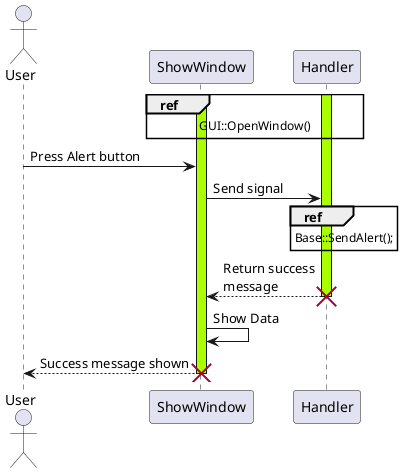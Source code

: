 @startuml
actor User


ref over ShowWindow, Handler: GUI::OpenWindow()

activate ShowWindow #aaff00

activate Handler #aaff00


User -> ShowWindow : Press Alert button
ShowWindow -> Handler: Send signal
ref over Handler : Base::SendAlert();


Handler --> ShowWindow : Return success\nmessage
destroy Handler
ShowWindow -> ShowWindow : Show Data
ShowWindow --> User : Success message shown
destroy ShowWindow
@enduml